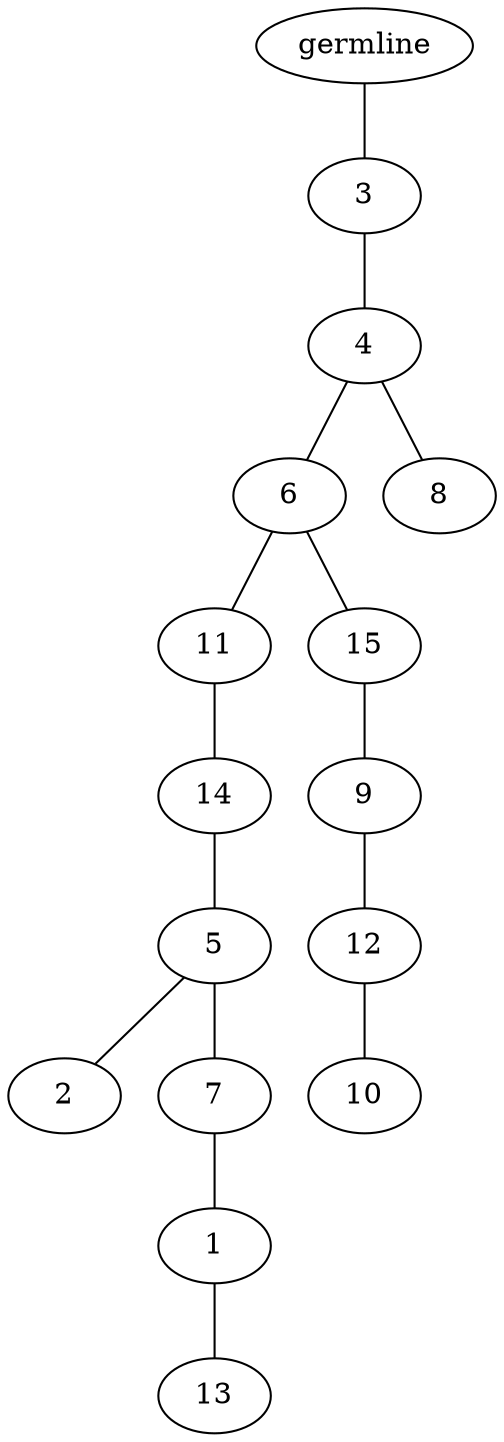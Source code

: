 graph tree {
    "140351217589984" [label="germline"];
    "140351217785104" [label="3"];
    "140351217785536" [label="4"];
    "140351217786256" [label="6"];
    "140351217785728" [label="11"];
    "140351217750752" [label="14"];
    "140351217752864" [label="5"];
    "140351210550368" [label="2"];
    "140351217753248" [label="7"];
    "140351217751088" [label="1"];
    "140351217753392" [label="13"];
    "140351217750800" [label="15"];
    "140351217751616" [label="9"];
    "140351217751952" [label="12"];
    "140351217752144" [label="10"];
    "140351217752432" [label="8"];
    "140351217589984" -- "140351217785104";
    "140351217785104" -- "140351217785536";
    "140351217785536" -- "140351217786256";
    "140351217785536" -- "140351217752432";
    "140351217786256" -- "140351217785728";
    "140351217786256" -- "140351217750800";
    "140351217785728" -- "140351217750752";
    "140351217750752" -- "140351217752864";
    "140351217752864" -- "140351210550368";
    "140351217752864" -- "140351217753248";
    "140351217753248" -- "140351217751088";
    "140351217751088" -- "140351217753392";
    "140351217750800" -- "140351217751616";
    "140351217751616" -- "140351217751952";
    "140351217751952" -- "140351217752144";
}
